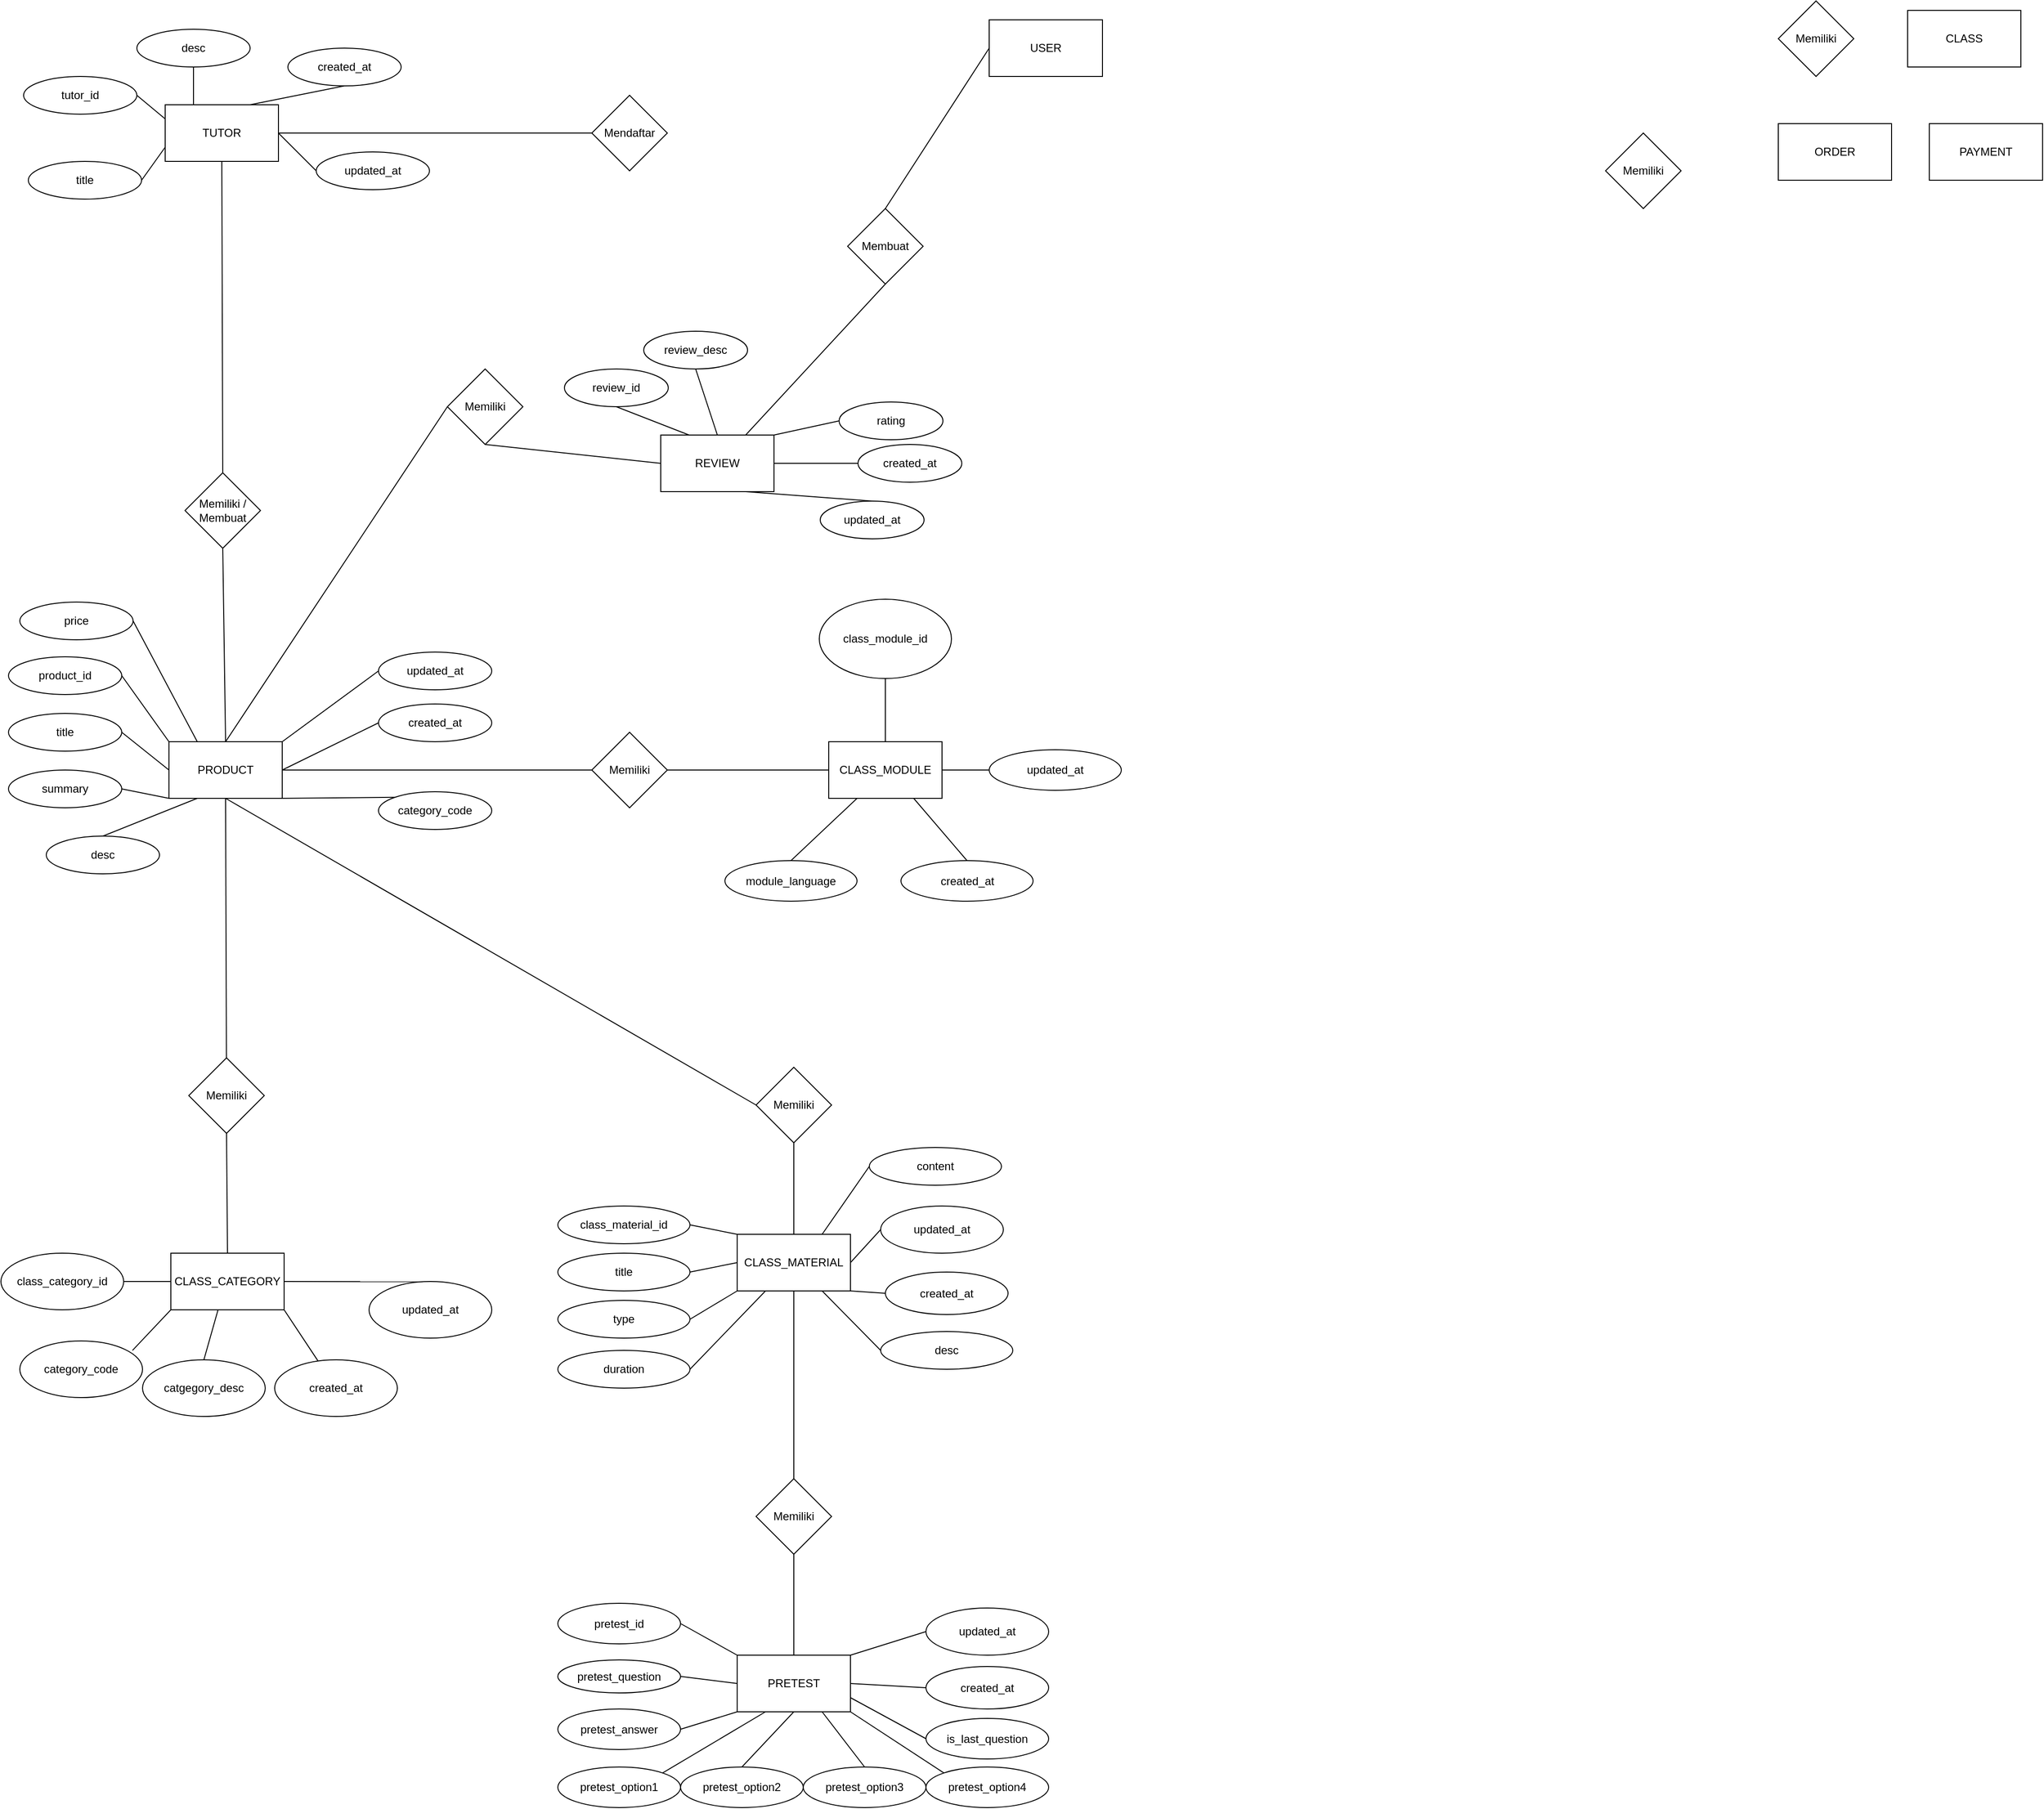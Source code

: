 <mxfile version="24.8.3">
  <diagram id="R2lEEEUBdFMjLlhIrx00" name="Page-1">
    <mxGraphModel dx="2995" dy="1688" grid="1" gridSize="10" guides="1" tooltips="1" connect="1" arrows="1" fold="1" page="1" pageScale="1" pageWidth="1100" pageHeight="850" math="0" shadow="0" extFonts="Permanent Marker^https://fonts.googleapis.com/css?family=Permanent+Marker">
      <root>
        <mxCell id="0" />
        <mxCell id="1" parent="0" />
        <mxCell id="H6UfE3asRL7jeOaHzusS-1" value="USER" style="rounded=0;whiteSpace=wrap;html=1;" vertex="1" parent="1">
          <mxGeometry x="-43" y="80" width="120" height="60" as="geometry" />
        </mxCell>
        <mxCell id="H6UfE3asRL7jeOaHzusS-2" value="TUTOR" style="rounded=0;whiteSpace=wrap;html=1;" vertex="1" parent="1">
          <mxGeometry x="-916" y="170" width="120" height="60" as="geometry" />
        </mxCell>
        <mxCell id="H6UfE3asRL7jeOaHzusS-3" value="CLASS_CATEGORY" style="rounded=0;whiteSpace=wrap;html=1;" vertex="1" parent="1">
          <mxGeometry x="-910" y="1387" width="120" height="60" as="geometry" />
        </mxCell>
        <mxCell id="H6UfE3asRL7jeOaHzusS-4" value="PRODUCT" style="rounded=0;whiteSpace=wrap;html=1;" vertex="1" parent="1">
          <mxGeometry x="-912" y="845" width="120" height="60" as="geometry" />
        </mxCell>
        <mxCell id="H6UfE3asRL7jeOaHzusS-5" value="CLASS" style="rounded=0;whiteSpace=wrap;html=1;" vertex="1" parent="1">
          <mxGeometry x="930" y="70" width="120" height="60" as="geometry" />
        </mxCell>
        <mxCell id="H6UfE3asRL7jeOaHzusS-6" value="CLASS_MODULE" style="rounded=0;whiteSpace=wrap;html=1;" vertex="1" parent="1">
          <mxGeometry x="-213" y="845" width="120" height="60" as="geometry" />
        </mxCell>
        <mxCell id="H6UfE3asRL7jeOaHzusS-7" value="CLASS_MATERIAL" style="rounded=0;whiteSpace=wrap;html=1;" vertex="1" parent="1">
          <mxGeometry x="-310" y="1367" width="120" height="60" as="geometry" />
        </mxCell>
        <mxCell id="H6UfE3asRL7jeOaHzusS-8" value="PRETEST" style="rounded=0;whiteSpace=wrap;html=1;" vertex="1" parent="1">
          <mxGeometry x="-310" y="1813" width="120" height="60" as="geometry" />
        </mxCell>
        <mxCell id="H6UfE3asRL7jeOaHzusS-9" value="PAYMENT" style="rounded=0;whiteSpace=wrap;html=1;" vertex="1" parent="1">
          <mxGeometry x="953" y="190" width="120" height="60" as="geometry" />
        </mxCell>
        <mxCell id="H6UfE3asRL7jeOaHzusS-10" value="ORDER" style="rounded=0;whiteSpace=wrap;html=1;" vertex="1" parent="1">
          <mxGeometry x="793" y="190" width="120" height="60" as="geometry" />
        </mxCell>
        <mxCell id="H6UfE3asRL7jeOaHzusS-11" value="REVIEW" style="rounded=0;whiteSpace=wrap;html=1;" vertex="1" parent="1">
          <mxGeometry x="-391" y="520" width="120" height="60" as="geometry" />
        </mxCell>
        <mxCell id="H6UfE3asRL7jeOaHzusS-12" value="Memiliki" style="rhombus;whiteSpace=wrap;html=1;" vertex="1" parent="1">
          <mxGeometry x="610" y="200" width="80" height="80" as="geometry" />
        </mxCell>
        <mxCell id="H6UfE3asRL7jeOaHzusS-13" value="Memiliki / Membuat" style="rhombus;whiteSpace=wrap;html=1;" vertex="1" parent="1">
          <mxGeometry x="-895" y="560" width="80" height="80" as="geometry" />
        </mxCell>
        <mxCell id="H6UfE3asRL7jeOaHzusS-14" value="Memiliki" style="rhombus;whiteSpace=wrap;html=1;" vertex="1" parent="1">
          <mxGeometry x="-617" y="450" width="80" height="80" as="geometry" />
        </mxCell>
        <mxCell id="H6UfE3asRL7jeOaHzusS-15" value="Memiliki" style="rhombus;whiteSpace=wrap;html=1;" vertex="1" parent="1">
          <mxGeometry x="793" y="60" width="80" height="80" as="geometry" />
        </mxCell>
        <mxCell id="H6UfE3asRL7jeOaHzusS-16" value="Memiliki" style="rhombus;whiteSpace=wrap;html=1;" vertex="1" parent="1">
          <mxGeometry x="-290" y="1626" width="80" height="80" as="geometry" />
        </mxCell>
        <mxCell id="H6UfE3asRL7jeOaHzusS-17" value="Memiliki" style="rhombus;whiteSpace=wrap;html=1;" vertex="1" parent="1">
          <mxGeometry x="-464" y="835" width="80" height="80" as="geometry" />
        </mxCell>
        <mxCell id="H6UfE3asRL7jeOaHzusS-18" value="Memiliki" style="rhombus;whiteSpace=wrap;html=1;" vertex="1" parent="1">
          <mxGeometry x="-290" y="1190" width="80" height="80" as="geometry" />
        </mxCell>
        <mxCell id="H6UfE3asRL7jeOaHzusS-19" value="Memiliki" style="rhombus;whiteSpace=wrap;html=1;" vertex="1" parent="1">
          <mxGeometry x="-891" y="1180" width="80" height="80" as="geometry" />
        </mxCell>
        <mxCell id="H6UfE3asRL7jeOaHzusS-25" value="Mendaftar" style="rhombus;whiteSpace=wrap;html=1;" vertex="1" parent="1">
          <mxGeometry x="-464" y="160" width="80" height="80" as="geometry" />
        </mxCell>
        <mxCell id="H6UfE3asRL7jeOaHzusS-26" value="class_category_id" style="ellipse;whiteSpace=wrap;html=1;" vertex="1" parent="1">
          <mxGeometry x="-1090" y="1387" width="130" height="60" as="geometry" />
        </mxCell>
        <mxCell id="H6UfE3asRL7jeOaHzusS-27" value="category_code" style="ellipse;whiteSpace=wrap;html=1;" vertex="1" parent="1">
          <mxGeometry x="-1070" y="1480" width="130" height="60" as="geometry" />
        </mxCell>
        <mxCell id="H6UfE3asRL7jeOaHzusS-28" value="catgegory_desc" style="ellipse;whiteSpace=wrap;html=1;" vertex="1" parent="1">
          <mxGeometry x="-940" y="1500" width="130" height="60" as="geometry" />
        </mxCell>
        <mxCell id="H6UfE3asRL7jeOaHzusS-29" value="created_at" style="ellipse;whiteSpace=wrap;html=1;" vertex="1" parent="1">
          <mxGeometry x="-800" y="1500" width="130" height="60" as="geometry" />
        </mxCell>
        <mxCell id="H6UfE3asRL7jeOaHzusS-30" value="updated_at" style="ellipse;whiteSpace=wrap;html=1;" vertex="1" parent="1">
          <mxGeometry x="-700" y="1417" width="130" height="60" as="geometry" />
        </mxCell>
        <mxCell id="H6UfE3asRL7jeOaHzusS-31" value="" style="endArrow=none;html=1;rounded=0;exitX=1;exitY=0.5;exitDx=0;exitDy=0;entryX=0;entryY=0.5;entryDx=0;entryDy=0;" edge="1" parent="1" source="H6UfE3asRL7jeOaHzusS-26" target="H6UfE3asRL7jeOaHzusS-3">
          <mxGeometry width="50" height="50" relative="1" as="geometry">
            <mxPoint x="-960" y="1460" as="sourcePoint" />
            <mxPoint x="-910" y="1410" as="targetPoint" />
          </mxGeometry>
        </mxCell>
        <mxCell id="H6UfE3asRL7jeOaHzusS-34" value="" style="endArrow=none;html=1;rounded=0;exitX=0.918;exitY=0.168;exitDx=0;exitDy=0;exitPerimeter=0;entryX=0;entryY=1;entryDx=0;entryDy=0;" edge="1" parent="1" source="H6UfE3asRL7jeOaHzusS-27" target="H6UfE3asRL7jeOaHzusS-3">
          <mxGeometry width="50" height="50" relative="1" as="geometry">
            <mxPoint x="-960" y="1497" as="sourcePoint" />
            <mxPoint x="-910" y="1447" as="targetPoint" />
          </mxGeometry>
        </mxCell>
        <mxCell id="H6UfE3asRL7jeOaHzusS-35" value="" style="endArrow=none;html=1;rounded=0;exitX=0.5;exitY=0;exitDx=0;exitDy=0;" edge="1" parent="1" source="H6UfE3asRL7jeOaHzusS-28">
          <mxGeometry width="50" height="50" relative="1" as="geometry">
            <mxPoint x="-910" y="1497" as="sourcePoint" />
            <mxPoint x="-860" y="1447" as="targetPoint" />
          </mxGeometry>
        </mxCell>
        <mxCell id="H6UfE3asRL7jeOaHzusS-36" value="" style="endArrow=none;html=1;rounded=0;entryX=1;entryY=1;entryDx=0;entryDy=0;" edge="1" parent="1" source="H6UfE3asRL7jeOaHzusS-29" target="H6UfE3asRL7jeOaHzusS-3">
          <mxGeometry width="50" height="50" relative="1" as="geometry">
            <mxPoint x="-840" y="1497" as="sourcePoint" />
            <mxPoint x="-790" y="1447" as="targetPoint" />
          </mxGeometry>
        </mxCell>
        <mxCell id="H6UfE3asRL7jeOaHzusS-37" value="" style="endArrow=none;html=1;rounded=0;entryX=0.436;entryY=0.002;entryDx=0;entryDy=0;entryPerimeter=0;exitX=1;exitY=0.5;exitDx=0;exitDy=0;" edge="1" parent="1" source="H6UfE3asRL7jeOaHzusS-3" target="H6UfE3asRL7jeOaHzusS-30">
          <mxGeometry width="50" height="50" relative="1" as="geometry">
            <mxPoint x="-770" y="1420" as="sourcePoint" />
            <mxPoint x="-740" y="1370" as="targetPoint" />
          </mxGeometry>
        </mxCell>
        <mxCell id="H6UfE3asRL7jeOaHzusS-38" value="pretest_id" style="ellipse;whiteSpace=wrap;html=1;" vertex="1" parent="1">
          <mxGeometry x="-500" y="1758" width="130" height="43" as="geometry" />
        </mxCell>
        <mxCell id="H6UfE3asRL7jeOaHzusS-40" value="pretest_question" style="ellipse;whiteSpace=wrap;html=1;" vertex="1" parent="1">
          <mxGeometry x="-500" y="1818" width="130" height="35" as="geometry" />
        </mxCell>
        <mxCell id="H6UfE3asRL7jeOaHzusS-41" value="pretest_answer" style="ellipse;whiteSpace=wrap;html=1;" vertex="1" parent="1">
          <mxGeometry x="-500" y="1870" width="130" height="43" as="geometry" />
        </mxCell>
        <mxCell id="H6UfE3asRL7jeOaHzusS-42" value="pretest_option1" style="ellipse;whiteSpace=wrap;html=1;" vertex="1" parent="1">
          <mxGeometry x="-500" y="1931.5" width="130" height="43" as="geometry" />
        </mxCell>
        <mxCell id="H6UfE3asRL7jeOaHzusS-44" value="pretest_option2" style="ellipse;whiteSpace=wrap;html=1;" vertex="1" parent="1">
          <mxGeometry x="-370" y="1931.5" width="130" height="43" as="geometry" />
        </mxCell>
        <mxCell id="H6UfE3asRL7jeOaHzusS-45" value="pretest_option3" style="ellipse;whiteSpace=wrap;html=1;" vertex="1" parent="1">
          <mxGeometry x="-240" y="1931.5" width="130" height="43" as="geometry" />
        </mxCell>
        <mxCell id="H6UfE3asRL7jeOaHzusS-46" value="pretest_option4" style="ellipse;whiteSpace=wrap;html=1;" vertex="1" parent="1">
          <mxGeometry x="-110" y="1931.5" width="130" height="43" as="geometry" />
        </mxCell>
        <mxCell id="H6UfE3asRL7jeOaHzusS-47" value="is_last_question" style="ellipse;whiteSpace=wrap;html=1;" vertex="1" parent="1">
          <mxGeometry x="-110" y="1880" width="130" height="43" as="geometry" />
        </mxCell>
        <mxCell id="H6UfE3asRL7jeOaHzusS-49" value="created_at" style="ellipse;whiteSpace=wrap;html=1;" vertex="1" parent="1">
          <mxGeometry x="-110" y="1825" width="130" height="45" as="geometry" />
        </mxCell>
        <mxCell id="H6UfE3asRL7jeOaHzusS-50" value="updated_at" style="ellipse;whiteSpace=wrap;html=1;" vertex="1" parent="1">
          <mxGeometry x="-110" y="1763" width="130" height="50" as="geometry" />
        </mxCell>
        <mxCell id="H6UfE3asRL7jeOaHzusS-52" value="" style="endArrow=none;html=1;rounded=0;exitX=1;exitY=0.5;exitDx=0;exitDy=0;entryX=0;entryY=0;entryDx=0;entryDy=0;" edge="1" parent="1" source="H6UfE3asRL7jeOaHzusS-38" target="H6UfE3asRL7jeOaHzusS-8">
          <mxGeometry width="50" height="50" relative="1" as="geometry">
            <mxPoint x="-540" y="1823" as="sourcePoint" />
            <mxPoint x="-490" y="1773" as="targetPoint" />
          </mxGeometry>
        </mxCell>
        <mxCell id="H6UfE3asRL7jeOaHzusS-53" value="" style="endArrow=none;html=1;rounded=0;entryX=1;entryY=0.5;entryDx=0;entryDy=0;exitX=0;exitY=0.5;exitDx=0;exitDy=0;" edge="1" parent="1" source="H6UfE3asRL7jeOaHzusS-8" target="H6UfE3asRL7jeOaHzusS-40">
          <mxGeometry width="50" height="50" relative="1" as="geometry">
            <mxPoint x="-540" y="1823" as="sourcePoint" />
            <mxPoint x="-490" y="1773" as="targetPoint" />
          </mxGeometry>
        </mxCell>
        <mxCell id="H6UfE3asRL7jeOaHzusS-54" value="" style="endArrow=none;html=1;rounded=0;entryX=0;entryY=1;entryDx=0;entryDy=0;exitX=1;exitY=0.5;exitDx=0;exitDy=0;" edge="1" parent="1" source="H6UfE3asRL7jeOaHzusS-41" target="H6UfE3asRL7jeOaHzusS-8">
          <mxGeometry width="50" height="50" relative="1" as="geometry">
            <mxPoint x="-540" y="1823" as="sourcePoint" />
            <mxPoint x="-490" y="1773" as="targetPoint" />
          </mxGeometry>
        </mxCell>
        <mxCell id="H6UfE3asRL7jeOaHzusS-55" value="" style="endArrow=none;html=1;rounded=0;entryX=0.25;entryY=1;entryDx=0;entryDy=0;exitX=1;exitY=0;exitDx=0;exitDy=0;" edge="1" parent="1" source="H6UfE3asRL7jeOaHzusS-42" target="H6UfE3asRL7jeOaHzusS-8">
          <mxGeometry width="50" height="50" relative="1" as="geometry">
            <mxPoint x="-540" y="1823" as="sourcePoint" />
            <mxPoint x="-490" y="1773" as="targetPoint" />
          </mxGeometry>
        </mxCell>
        <mxCell id="H6UfE3asRL7jeOaHzusS-56" value="" style="endArrow=none;html=1;rounded=0;entryX=0.5;entryY=1;entryDx=0;entryDy=0;exitX=0.5;exitY=0;exitDx=0;exitDy=0;" edge="1" parent="1" source="H6UfE3asRL7jeOaHzusS-44" target="H6UfE3asRL7jeOaHzusS-8">
          <mxGeometry width="50" height="50" relative="1" as="geometry">
            <mxPoint x="-540" y="1823" as="sourcePoint" />
            <mxPoint x="-490" y="1773" as="targetPoint" />
          </mxGeometry>
        </mxCell>
        <mxCell id="H6UfE3asRL7jeOaHzusS-57" value="" style="endArrow=none;html=1;rounded=0;entryX=0.75;entryY=1;entryDx=0;entryDy=0;exitX=0.5;exitY=0;exitDx=0;exitDy=0;" edge="1" parent="1" source="H6UfE3asRL7jeOaHzusS-45" target="H6UfE3asRL7jeOaHzusS-8">
          <mxGeometry width="50" height="50" relative="1" as="geometry">
            <mxPoint x="-270" y="1823" as="sourcePoint" />
            <mxPoint x="-220" y="1773" as="targetPoint" />
          </mxGeometry>
        </mxCell>
        <mxCell id="H6UfE3asRL7jeOaHzusS-58" value="" style="endArrow=none;html=1;rounded=0;entryX=1;entryY=1;entryDx=0;entryDy=0;exitX=0;exitY=0;exitDx=0;exitDy=0;" edge="1" parent="1" source="H6UfE3asRL7jeOaHzusS-46" target="H6UfE3asRL7jeOaHzusS-8">
          <mxGeometry width="50" height="50" relative="1" as="geometry">
            <mxPoint x="-270" y="1823" as="sourcePoint" />
            <mxPoint x="-220" y="1773" as="targetPoint" />
          </mxGeometry>
        </mxCell>
        <mxCell id="H6UfE3asRL7jeOaHzusS-59" value="" style="endArrow=none;html=1;rounded=0;entryX=1;entryY=0.75;entryDx=0;entryDy=0;exitX=0;exitY=0.5;exitDx=0;exitDy=0;" edge="1" parent="1" source="H6UfE3asRL7jeOaHzusS-47" target="H6UfE3asRL7jeOaHzusS-8">
          <mxGeometry width="50" height="50" relative="1" as="geometry">
            <mxPoint x="-270" y="1823" as="sourcePoint" />
            <mxPoint x="-220" y="1773" as="targetPoint" />
          </mxGeometry>
        </mxCell>
        <mxCell id="H6UfE3asRL7jeOaHzusS-60" value="" style="endArrow=none;html=1;rounded=0;entryX=1;entryY=0.5;entryDx=0;entryDy=0;exitX=0;exitY=0.5;exitDx=0;exitDy=0;" edge="1" parent="1" source="H6UfE3asRL7jeOaHzusS-49" target="H6UfE3asRL7jeOaHzusS-8">
          <mxGeometry width="50" height="50" relative="1" as="geometry">
            <mxPoint x="-270" y="1823" as="sourcePoint" />
            <mxPoint x="-220" y="1773" as="targetPoint" />
          </mxGeometry>
        </mxCell>
        <mxCell id="H6UfE3asRL7jeOaHzusS-61" value="" style="endArrow=none;html=1;rounded=0;entryX=1;entryY=0;entryDx=0;entryDy=0;exitX=0;exitY=0.5;exitDx=0;exitDy=0;" edge="1" parent="1" source="H6UfE3asRL7jeOaHzusS-50" target="H6UfE3asRL7jeOaHzusS-8">
          <mxGeometry width="50" height="50" relative="1" as="geometry">
            <mxPoint x="-270" y="1823" as="sourcePoint" />
            <mxPoint x="-220" y="1773" as="targetPoint" />
          </mxGeometry>
        </mxCell>
        <mxCell id="H6UfE3asRL7jeOaHzusS-62" value="class_material_id" style="ellipse;whiteSpace=wrap;html=1;" vertex="1" parent="1">
          <mxGeometry x="-500" y="1337" width="140" height="40" as="geometry" />
        </mxCell>
        <mxCell id="H6UfE3asRL7jeOaHzusS-63" value="title" style="ellipse;whiteSpace=wrap;html=1;" vertex="1" parent="1">
          <mxGeometry x="-500" y="1387" width="140" height="40" as="geometry" />
        </mxCell>
        <mxCell id="H6UfE3asRL7jeOaHzusS-64" value="type" style="ellipse;whiteSpace=wrap;html=1;" vertex="1" parent="1">
          <mxGeometry x="-500" y="1437" width="140" height="40" as="geometry" />
        </mxCell>
        <mxCell id="H6UfE3asRL7jeOaHzusS-65" value="duration" style="ellipse;whiteSpace=wrap;html=1;" vertex="1" parent="1">
          <mxGeometry x="-500" y="1490" width="140" height="40" as="geometry" />
        </mxCell>
        <mxCell id="H6UfE3asRL7jeOaHzusS-66" value="content" style="ellipse;whiteSpace=wrap;html=1;" vertex="1" parent="1">
          <mxGeometry x="-170" y="1275" width="140" height="40" as="geometry" />
        </mxCell>
        <mxCell id="H6UfE3asRL7jeOaHzusS-67" value="desc" style="ellipse;whiteSpace=wrap;html=1;" vertex="1" parent="1">
          <mxGeometry x="-158" y="1470" width="140" height="40" as="geometry" />
        </mxCell>
        <mxCell id="H6UfE3asRL7jeOaHzusS-68" value="created_at" style="ellipse;whiteSpace=wrap;html=1;" vertex="1" parent="1">
          <mxGeometry x="-153" y="1407" width="130" height="45" as="geometry" />
        </mxCell>
        <mxCell id="H6UfE3asRL7jeOaHzusS-69" value="updated_at" style="ellipse;whiteSpace=wrap;html=1;" vertex="1" parent="1">
          <mxGeometry x="-158" y="1337" width="130" height="50" as="geometry" />
        </mxCell>
        <mxCell id="H6UfE3asRL7jeOaHzusS-70" value="" style="endArrow=none;html=1;rounded=0;entryX=0;entryY=0;entryDx=0;entryDy=0;exitX=1;exitY=0.5;exitDx=0;exitDy=0;" edge="1" parent="1" source="H6UfE3asRL7jeOaHzusS-62" target="H6UfE3asRL7jeOaHzusS-7">
          <mxGeometry width="50" height="50" relative="1" as="geometry">
            <mxPoint x="-160" y="1540" as="sourcePoint" />
            <mxPoint x="-110" y="1490" as="targetPoint" />
          </mxGeometry>
        </mxCell>
        <mxCell id="H6UfE3asRL7jeOaHzusS-71" value="" style="endArrow=none;html=1;rounded=0;entryX=0;entryY=0.5;entryDx=0;entryDy=0;exitX=1;exitY=0.5;exitDx=0;exitDy=0;" edge="1" parent="1" source="H6UfE3asRL7jeOaHzusS-63" target="H6UfE3asRL7jeOaHzusS-7">
          <mxGeometry width="50" height="50" relative="1" as="geometry">
            <mxPoint x="-160" y="1540" as="sourcePoint" />
            <mxPoint x="-110" y="1490" as="targetPoint" />
          </mxGeometry>
        </mxCell>
        <mxCell id="H6UfE3asRL7jeOaHzusS-72" value="" style="endArrow=none;html=1;rounded=0;entryX=0;entryY=1;entryDx=0;entryDy=0;exitX=1;exitY=0.5;exitDx=0;exitDy=0;" edge="1" parent="1" source="H6UfE3asRL7jeOaHzusS-64" target="H6UfE3asRL7jeOaHzusS-7">
          <mxGeometry width="50" height="50" relative="1" as="geometry">
            <mxPoint x="-160" y="1540" as="sourcePoint" />
            <mxPoint x="-110" y="1490" as="targetPoint" />
          </mxGeometry>
        </mxCell>
        <mxCell id="H6UfE3asRL7jeOaHzusS-73" value="" style="endArrow=none;html=1;rounded=0;entryX=0.25;entryY=1;entryDx=0;entryDy=0;exitX=1;exitY=0.5;exitDx=0;exitDy=0;" edge="1" parent="1" source="H6UfE3asRL7jeOaHzusS-65" target="H6UfE3asRL7jeOaHzusS-7">
          <mxGeometry width="50" height="50" relative="1" as="geometry">
            <mxPoint x="-160" y="1540" as="sourcePoint" />
            <mxPoint x="-110" y="1490" as="targetPoint" />
          </mxGeometry>
        </mxCell>
        <mxCell id="H6UfE3asRL7jeOaHzusS-75" value="" style="endArrow=none;html=1;rounded=0;entryX=0.75;entryY=1;entryDx=0;entryDy=0;exitX=0;exitY=0.5;exitDx=0;exitDy=0;" edge="1" parent="1" source="H6UfE3asRL7jeOaHzusS-67" target="H6UfE3asRL7jeOaHzusS-7">
          <mxGeometry width="50" height="50" relative="1" as="geometry">
            <mxPoint x="-160" y="1540" as="sourcePoint" />
            <mxPoint x="-110" y="1490" as="targetPoint" />
          </mxGeometry>
        </mxCell>
        <mxCell id="H6UfE3asRL7jeOaHzusS-76" value="" style="endArrow=none;html=1;rounded=0;entryX=1;entryY=1;entryDx=0;entryDy=0;exitX=0;exitY=0.5;exitDx=0;exitDy=0;" edge="1" parent="1" source="H6UfE3asRL7jeOaHzusS-68" target="H6UfE3asRL7jeOaHzusS-7">
          <mxGeometry width="50" height="50" relative="1" as="geometry">
            <mxPoint x="-160" y="1540" as="sourcePoint" />
            <mxPoint x="-110" y="1490" as="targetPoint" />
          </mxGeometry>
        </mxCell>
        <mxCell id="H6UfE3asRL7jeOaHzusS-77" value="" style="endArrow=none;html=1;rounded=0;entryX=1;entryY=0.5;entryDx=0;entryDy=0;exitX=0;exitY=0.5;exitDx=0;exitDy=0;" edge="1" parent="1" source="H6UfE3asRL7jeOaHzusS-69" target="H6UfE3asRL7jeOaHzusS-7">
          <mxGeometry width="50" height="50" relative="1" as="geometry">
            <mxPoint x="-160" y="1540" as="sourcePoint" />
            <mxPoint x="-110" y="1490" as="targetPoint" />
          </mxGeometry>
        </mxCell>
        <mxCell id="H6UfE3asRL7jeOaHzusS-78" value="class_module_id" style="ellipse;whiteSpace=wrap;html=1;" vertex="1" parent="1">
          <mxGeometry x="-223" y="694" width="140" height="84" as="geometry" />
        </mxCell>
        <mxCell id="H6UfE3asRL7jeOaHzusS-79" value="module_language" style="ellipse;whiteSpace=wrap;html=1;" vertex="1" parent="1">
          <mxGeometry x="-323" y="971" width="140" height="43" as="geometry" />
        </mxCell>
        <mxCell id="H6UfE3asRL7jeOaHzusS-80" value="created_at" style="ellipse;whiteSpace=wrap;html=1;" vertex="1" parent="1">
          <mxGeometry x="-136.5" y="971" width="140" height="43" as="geometry" />
        </mxCell>
        <mxCell id="H6UfE3asRL7jeOaHzusS-81" value="updated_at" style="ellipse;whiteSpace=wrap;html=1;" vertex="1" parent="1">
          <mxGeometry x="-43" y="853.5" width="140" height="43" as="geometry" />
        </mxCell>
        <mxCell id="H6UfE3asRL7jeOaHzusS-82" value="" style="endArrow=none;html=1;rounded=0;entryX=0.5;entryY=0;entryDx=0;entryDy=0;exitX=0.5;exitY=1;exitDx=0;exitDy=0;" edge="1" parent="1" source="H6UfE3asRL7jeOaHzusS-78" target="H6UfE3asRL7jeOaHzusS-6">
          <mxGeometry width="50" height="50" relative="1" as="geometry">
            <mxPoint x="-103" y="1054" as="sourcePoint" />
            <mxPoint x="-53" y="1004" as="targetPoint" />
          </mxGeometry>
        </mxCell>
        <mxCell id="H6UfE3asRL7jeOaHzusS-83" value="" style="endArrow=none;html=1;rounded=0;entryX=0.25;entryY=1;entryDx=0;entryDy=0;exitX=0.5;exitY=0;exitDx=0;exitDy=0;" edge="1" parent="1" source="H6UfE3asRL7jeOaHzusS-79" target="H6UfE3asRL7jeOaHzusS-6">
          <mxGeometry width="50" height="50" relative="1" as="geometry">
            <mxPoint x="-103" y="1054" as="sourcePoint" />
            <mxPoint x="-53" y="1004" as="targetPoint" />
          </mxGeometry>
        </mxCell>
        <mxCell id="H6UfE3asRL7jeOaHzusS-84" value="" style="endArrow=none;html=1;rounded=0;entryX=0.75;entryY=1;entryDx=0;entryDy=0;exitX=0.5;exitY=0;exitDx=0;exitDy=0;" edge="1" parent="1" source="H6UfE3asRL7jeOaHzusS-80" target="H6UfE3asRL7jeOaHzusS-6">
          <mxGeometry width="50" height="50" relative="1" as="geometry">
            <mxPoint x="-103" y="1054" as="sourcePoint" />
            <mxPoint x="-53" y="1004" as="targetPoint" />
          </mxGeometry>
        </mxCell>
        <mxCell id="H6UfE3asRL7jeOaHzusS-85" value="" style="endArrow=none;html=1;rounded=0;entryX=1;entryY=0.5;entryDx=0;entryDy=0;exitX=0;exitY=0.5;exitDx=0;exitDy=0;" edge="1" parent="1" source="H6UfE3asRL7jeOaHzusS-81" target="H6UfE3asRL7jeOaHzusS-6">
          <mxGeometry width="50" height="50" relative="1" as="geometry">
            <mxPoint x="-103" y="1054" as="sourcePoint" />
            <mxPoint x="-53" y="1004" as="targetPoint" />
          </mxGeometry>
        </mxCell>
        <mxCell id="H6UfE3asRL7jeOaHzusS-86" value="product_id" style="ellipse;whiteSpace=wrap;html=1;" vertex="1" parent="1">
          <mxGeometry x="-1082" y="755" width="120" height="40" as="geometry" />
        </mxCell>
        <mxCell id="H6UfE3asRL7jeOaHzusS-87" value="title" style="ellipse;whiteSpace=wrap;html=1;" vertex="1" parent="1">
          <mxGeometry x="-1082" y="815" width="120" height="40" as="geometry" />
        </mxCell>
        <mxCell id="H6UfE3asRL7jeOaHzusS-88" value="summary" style="ellipse;whiteSpace=wrap;html=1;" vertex="1" parent="1">
          <mxGeometry x="-1082" y="875" width="120" height="40" as="geometry" />
        </mxCell>
        <mxCell id="H6UfE3asRL7jeOaHzusS-89" value="desc" style="ellipse;whiteSpace=wrap;html=1;" vertex="1" parent="1">
          <mxGeometry x="-1042" y="945" width="120" height="40" as="geometry" />
        </mxCell>
        <mxCell id="H6UfE3asRL7jeOaHzusS-90" value="price" style="ellipse;whiteSpace=wrap;html=1;" vertex="1" parent="1">
          <mxGeometry x="-1070" y="697" width="120" height="40" as="geometry" />
        </mxCell>
        <mxCell id="H6UfE3asRL7jeOaHzusS-91" value="category_code" style="ellipse;whiteSpace=wrap;html=1;" vertex="1" parent="1">
          <mxGeometry x="-690" y="898" width="120" height="40" as="geometry" />
        </mxCell>
        <mxCell id="H6UfE3asRL7jeOaHzusS-92" value="created_at" style="ellipse;whiteSpace=wrap;html=1;" vertex="1" parent="1">
          <mxGeometry x="-690" y="805" width="120" height="40" as="geometry" />
        </mxCell>
        <mxCell id="H6UfE3asRL7jeOaHzusS-93" value="updated_at" style="ellipse;whiteSpace=wrap;html=1;" vertex="1" parent="1">
          <mxGeometry x="-690" y="750" width="120" height="40" as="geometry" />
        </mxCell>
        <mxCell id="H6UfE3asRL7jeOaHzusS-94" value="" style="endArrow=none;html=1;rounded=0;entryX=0;entryY=0;entryDx=0;entryDy=0;exitX=1;exitY=0.5;exitDx=0;exitDy=0;" edge="1" parent="1" source="H6UfE3asRL7jeOaHzusS-86" target="H6UfE3asRL7jeOaHzusS-4">
          <mxGeometry width="50" height="50" relative="1" as="geometry">
            <mxPoint x="-772" y="905" as="sourcePoint" />
            <mxPoint x="-722" y="855" as="targetPoint" />
          </mxGeometry>
        </mxCell>
        <mxCell id="H6UfE3asRL7jeOaHzusS-95" value="" style="endArrow=none;html=1;rounded=0;entryX=0;entryY=0.5;entryDx=0;entryDy=0;exitX=1;exitY=0.5;exitDx=0;exitDy=0;" edge="1" parent="1" source="H6UfE3asRL7jeOaHzusS-87" target="H6UfE3asRL7jeOaHzusS-4">
          <mxGeometry width="50" height="50" relative="1" as="geometry">
            <mxPoint x="-772" y="905" as="sourcePoint" />
            <mxPoint x="-722" y="855" as="targetPoint" />
          </mxGeometry>
        </mxCell>
        <mxCell id="H6UfE3asRL7jeOaHzusS-96" value="" style="endArrow=none;html=1;rounded=0;entryX=0;entryY=1;entryDx=0;entryDy=0;exitX=1;exitY=0.5;exitDx=0;exitDy=0;" edge="1" parent="1" source="H6UfE3asRL7jeOaHzusS-88" target="H6UfE3asRL7jeOaHzusS-4">
          <mxGeometry width="50" height="50" relative="1" as="geometry">
            <mxPoint x="-772" y="905" as="sourcePoint" />
            <mxPoint x="-722" y="855" as="targetPoint" />
          </mxGeometry>
        </mxCell>
        <mxCell id="H6UfE3asRL7jeOaHzusS-97" value="" style="endArrow=none;html=1;rounded=0;entryX=0.25;entryY=1;entryDx=0;entryDy=0;exitX=0.5;exitY=0;exitDx=0;exitDy=0;" edge="1" parent="1" source="H6UfE3asRL7jeOaHzusS-89" target="H6UfE3asRL7jeOaHzusS-4">
          <mxGeometry width="50" height="50" relative="1" as="geometry">
            <mxPoint x="-772" y="905" as="sourcePoint" />
            <mxPoint x="-722" y="855" as="targetPoint" />
          </mxGeometry>
        </mxCell>
        <mxCell id="H6UfE3asRL7jeOaHzusS-99" value="" style="endArrow=none;html=1;rounded=0;entryX=1;entryY=1;entryDx=0;entryDy=0;exitX=0;exitY=0;exitDx=0;exitDy=0;" edge="1" parent="1" source="H6UfE3asRL7jeOaHzusS-91" target="H6UfE3asRL7jeOaHzusS-4">
          <mxGeometry width="50" height="50" relative="1" as="geometry">
            <mxPoint x="-772" y="905" as="sourcePoint" />
            <mxPoint x="-722" y="855" as="targetPoint" />
          </mxGeometry>
        </mxCell>
        <mxCell id="H6UfE3asRL7jeOaHzusS-100" value="" style="endArrow=none;html=1;rounded=0;entryX=1;entryY=0.5;entryDx=0;entryDy=0;exitX=0;exitY=0.5;exitDx=0;exitDy=0;" edge="1" parent="1" source="H6UfE3asRL7jeOaHzusS-92" target="H6UfE3asRL7jeOaHzusS-4">
          <mxGeometry width="50" height="50" relative="1" as="geometry">
            <mxPoint x="-772" y="905" as="sourcePoint" />
            <mxPoint x="-722" y="855" as="targetPoint" />
          </mxGeometry>
        </mxCell>
        <mxCell id="H6UfE3asRL7jeOaHzusS-101" value="" style="endArrow=none;html=1;rounded=0;entryX=1;entryY=0;entryDx=0;entryDy=0;exitX=0;exitY=0.5;exitDx=0;exitDy=0;" edge="1" parent="1" source="H6UfE3asRL7jeOaHzusS-93" target="H6UfE3asRL7jeOaHzusS-4">
          <mxGeometry width="50" height="50" relative="1" as="geometry">
            <mxPoint x="-772" y="905" as="sourcePoint" />
            <mxPoint x="-722" y="855" as="targetPoint" />
          </mxGeometry>
        </mxCell>
        <mxCell id="H6UfE3asRL7jeOaHzusS-102" value="tutor_id" style="ellipse;whiteSpace=wrap;html=1;" vertex="1" parent="1">
          <mxGeometry x="-1066" y="140" width="120" height="40" as="geometry" />
        </mxCell>
        <mxCell id="H6UfE3asRL7jeOaHzusS-103" value="title" style="ellipse;whiteSpace=wrap;html=1;" vertex="1" parent="1">
          <mxGeometry x="-1061" y="230" width="120" height="40" as="geometry" />
        </mxCell>
        <mxCell id="H6UfE3asRL7jeOaHzusS-104" value="desc" style="ellipse;whiteSpace=wrap;html=1;" vertex="1" parent="1">
          <mxGeometry x="-946" y="90" width="120" height="40" as="geometry" />
        </mxCell>
        <mxCell id="H6UfE3asRL7jeOaHzusS-105" value="created_at" style="ellipse;whiteSpace=wrap;html=1;" vertex="1" parent="1">
          <mxGeometry x="-786" y="110" width="120" height="40" as="geometry" />
        </mxCell>
        <mxCell id="H6UfE3asRL7jeOaHzusS-106" value="updated_at" style="ellipse;whiteSpace=wrap;html=1;" vertex="1" parent="1">
          <mxGeometry x="-756" y="220" width="120" height="40" as="geometry" />
        </mxCell>
        <mxCell id="H6UfE3asRL7jeOaHzusS-107" value="" style="endArrow=none;html=1;rounded=0;entryX=0.25;entryY=0;entryDx=0;entryDy=0;exitX=0.5;exitY=1;exitDx=0;exitDy=0;" edge="1" parent="1" source="H6UfE3asRL7jeOaHzusS-104" target="H6UfE3asRL7jeOaHzusS-2">
          <mxGeometry width="50" height="50" relative="1" as="geometry">
            <mxPoint x="-866" y="220" as="sourcePoint" />
            <mxPoint x="-816" y="170" as="targetPoint" />
          </mxGeometry>
        </mxCell>
        <mxCell id="H6UfE3asRL7jeOaHzusS-108" value="" style="endArrow=none;html=1;rounded=0;entryX=0;entryY=0.25;entryDx=0;entryDy=0;exitX=1;exitY=0.5;exitDx=0;exitDy=0;" edge="1" parent="1" source="H6UfE3asRL7jeOaHzusS-102" target="H6UfE3asRL7jeOaHzusS-2">
          <mxGeometry width="50" height="50" relative="1" as="geometry">
            <mxPoint x="-866" y="220" as="sourcePoint" />
            <mxPoint x="-816" y="170" as="targetPoint" />
          </mxGeometry>
        </mxCell>
        <mxCell id="H6UfE3asRL7jeOaHzusS-109" value="" style="endArrow=none;html=1;rounded=0;entryX=0;entryY=0.75;entryDx=0;entryDy=0;exitX=1;exitY=0.5;exitDx=0;exitDy=0;" edge="1" parent="1" source="H6UfE3asRL7jeOaHzusS-103" target="H6UfE3asRL7jeOaHzusS-2">
          <mxGeometry width="50" height="50" relative="1" as="geometry">
            <mxPoint x="-866" y="220" as="sourcePoint" />
            <mxPoint x="-816" y="170" as="targetPoint" />
          </mxGeometry>
        </mxCell>
        <mxCell id="H6UfE3asRL7jeOaHzusS-110" value="" style="endArrow=none;html=1;rounded=0;entryX=0.75;entryY=0;entryDx=0;entryDy=0;exitX=0.5;exitY=1;exitDx=0;exitDy=0;" edge="1" parent="1" source="H6UfE3asRL7jeOaHzusS-105" target="H6UfE3asRL7jeOaHzusS-2">
          <mxGeometry width="50" height="50" relative="1" as="geometry">
            <mxPoint x="-866" y="220" as="sourcePoint" />
            <mxPoint x="-816" y="170" as="targetPoint" />
          </mxGeometry>
        </mxCell>
        <mxCell id="H6UfE3asRL7jeOaHzusS-111" value="" style="endArrow=none;html=1;rounded=0;entryX=1;entryY=0.5;entryDx=0;entryDy=0;exitX=0;exitY=0.5;exitDx=0;exitDy=0;" edge="1" parent="1" source="H6UfE3asRL7jeOaHzusS-106" target="H6UfE3asRL7jeOaHzusS-2">
          <mxGeometry width="50" height="50" relative="1" as="geometry">
            <mxPoint x="-866" y="220" as="sourcePoint" />
            <mxPoint x="-816" y="170" as="targetPoint" />
          </mxGeometry>
        </mxCell>
        <mxCell id="H6UfE3asRL7jeOaHzusS-121" value="" style="endArrow=none;html=1;rounded=0;entryX=0.5;entryY=1;entryDx=0;entryDy=0;" edge="1" parent="1" source="H6UfE3asRL7jeOaHzusS-19" target="H6UfE3asRL7jeOaHzusS-4">
          <mxGeometry width="50" height="50" relative="1" as="geometry">
            <mxPoint x="-470" y="1260" as="sourcePoint" />
            <mxPoint x="-420" y="1210" as="targetPoint" />
          </mxGeometry>
        </mxCell>
        <mxCell id="H6UfE3asRL7jeOaHzusS-122" value="" style="endArrow=none;html=1;rounded=0;entryX=0.5;entryY=1;entryDx=0;entryDy=0;exitX=0.5;exitY=0;exitDx=0;exitDy=0;" edge="1" parent="1" source="H6UfE3asRL7jeOaHzusS-3" target="H6UfE3asRL7jeOaHzusS-19">
          <mxGeometry width="50" height="50" relative="1" as="geometry">
            <mxPoint x="-470" y="1260" as="sourcePoint" />
            <mxPoint x="-420" y="1210" as="targetPoint" />
          </mxGeometry>
        </mxCell>
        <mxCell id="H6UfE3asRL7jeOaHzusS-123" value="" style="endArrow=none;html=1;rounded=0;entryX=1;entryY=0.5;entryDx=0;entryDy=0;exitX=0;exitY=0.5;exitDx=0;exitDy=0;" edge="1" parent="1" source="H6UfE3asRL7jeOaHzusS-17" target="H6UfE3asRL7jeOaHzusS-4">
          <mxGeometry width="50" height="50" relative="1" as="geometry">
            <mxPoint x="-470" y="1260" as="sourcePoint" />
            <mxPoint x="-420" y="1210" as="targetPoint" />
          </mxGeometry>
        </mxCell>
        <mxCell id="H6UfE3asRL7jeOaHzusS-124" value="" style="endArrow=none;html=1;rounded=0;entryX=1;entryY=0.5;entryDx=0;entryDy=0;exitX=0;exitY=0.5;exitDx=0;exitDy=0;" edge="1" parent="1" source="H6UfE3asRL7jeOaHzusS-6" target="H6UfE3asRL7jeOaHzusS-17">
          <mxGeometry width="50" height="50" relative="1" as="geometry">
            <mxPoint x="-470" y="1260" as="sourcePoint" />
            <mxPoint x="-420" y="1210" as="targetPoint" />
          </mxGeometry>
        </mxCell>
        <mxCell id="H6UfE3asRL7jeOaHzusS-125" value="" style="endArrow=none;html=1;rounded=0;entryX=0.5;entryY=1;entryDx=0;entryDy=0;exitX=0;exitY=0.5;exitDx=0;exitDy=0;" edge="1" parent="1" source="H6UfE3asRL7jeOaHzusS-18" target="H6UfE3asRL7jeOaHzusS-4">
          <mxGeometry width="50" height="50" relative="1" as="geometry">
            <mxPoint x="-470" y="1260" as="sourcePoint" />
            <mxPoint x="-420" y="1210" as="targetPoint" />
          </mxGeometry>
        </mxCell>
        <mxCell id="H6UfE3asRL7jeOaHzusS-126" value="" style="endArrow=none;html=1;rounded=0;entryX=1;entryY=0.5;entryDx=0;entryDy=0;exitX=0.25;exitY=0;exitDx=0;exitDy=0;" edge="1" parent="1" source="H6UfE3asRL7jeOaHzusS-4" target="H6UfE3asRL7jeOaHzusS-90">
          <mxGeometry width="50" height="50" relative="1" as="geometry">
            <mxPoint x="-470" y="890" as="sourcePoint" />
            <mxPoint x="-420" y="840" as="targetPoint" />
          </mxGeometry>
        </mxCell>
        <mxCell id="H6UfE3asRL7jeOaHzusS-127" value="" style="endArrow=none;html=1;rounded=0;entryX=0.5;entryY=1;entryDx=0;entryDy=0;exitX=0.5;exitY=0;exitDx=0;exitDy=0;" edge="1" parent="1" source="H6UfE3asRL7jeOaHzusS-7" target="H6UfE3asRL7jeOaHzusS-18">
          <mxGeometry width="50" height="50" relative="1" as="geometry">
            <mxPoint x="-470" y="1640" as="sourcePoint" />
            <mxPoint x="-420" y="1590" as="targetPoint" />
          </mxGeometry>
        </mxCell>
        <mxCell id="H6UfE3asRL7jeOaHzusS-128" value="" style="endArrow=none;html=1;rounded=0;entryX=0;entryY=0.5;entryDx=0;entryDy=0;exitX=0.75;exitY=0;exitDx=0;exitDy=0;" edge="1" parent="1" source="H6UfE3asRL7jeOaHzusS-7" target="H6UfE3asRL7jeOaHzusS-66">
          <mxGeometry width="50" height="50" relative="1" as="geometry">
            <mxPoint x="-470" y="1640" as="sourcePoint" />
            <mxPoint x="-420" y="1590" as="targetPoint" />
          </mxGeometry>
        </mxCell>
        <mxCell id="H6UfE3asRL7jeOaHzusS-129" value="" style="endArrow=none;html=1;rounded=0;entryX=0.5;entryY=1;entryDx=0;entryDy=0;" edge="1" parent="1" source="H6UfE3asRL7jeOaHzusS-16" target="H6UfE3asRL7jeOaHzusS-7">
          <mxGeometry width="50" height="50" relative="1" as="geometry">
            <mxPoint x="-470" y="1640" as="sourcePoint" />
            <mxPoint x="-420" y="1590" as="targetPoint" />
          </mxGeometry>
        </mxCell>
        <mxCell id="H6UfE3asRL7jeOaHzusS-130" value="" style="endArrow=none;html=1;rounded=0;entryX=0.5;entryY=1;entryDx=0;entryDy=0;exitX=0.5;exitY=0;exitDx=0;exitDy=0;" edge="1" parent="1" source="H6UfE3asRL7jeOaHzusS-8" target="H6UfE3asRL7jeOaHzusS-16">
          <mxGeometry width="50" height="50" relative="1" as="geometry">
            <mxPoint x="-470" y="1640" as="sourcePoint" />
            <mxPoint x="-420" y="1590" as="targetPoint" />
          </mxGeometry>
        </mxCell>
        <mxCell id="H6UfE3asRL7jeOaHzusS-131" value="" style="endArrow=none;html=1;rounded=0;entryX=0.5;entryY=1;entryDx=0;entryDy=0;exitX=0.5;exitY=0;exitDx=0;exitDy=0;" edge="1" parent="1" source="H6UfE3asRL7jeOaHzusS-13" target="H6UfE3asRL7jeOaHzusS-2">
          <mxGeometry width="50" height="50" relative="1" as="geometry">
            <mxPoint x="-420" y="610" as="sourcePoint" />
            <mxPoint x="-370" y="560" as="targetPoint" />
          </mxGeometry>
        </mxCell>
        <mxCell id="H6UfE3asRL7jeOaHzusS-132" value="" style="endArrow=none;html=1;rounded=0;entryX=0.5;entryY=1;entryDx=0;entryDy=0;exitX=0.5;exitY=0;exitDx=0;exitDy=0;" edge="1" parent="1" source="H6UfE3asRL7jeOaHzusS-4" target="H6UfE3asRL7jeOaHzusS-13">
          <mxGeometry width="50" height="50" relative="1" as="geometry">
            <mxPoint x="-420" y="610" as="sourcePoint" />
            <mxPoint x="-370" y="560" as="targetPoint" />
          </mxGeometry>
        </mxCell>
        <mxCell id="H6UfE3asRL7jeOaHzusS-133" value="" style="endArrow=none;html=1;rounded=0;entryX=0;entryY=0.5;entryDx=0;entryDy=0;exitX=0.5;exitY=0;exitDx=0;exitDy=0;" edge="1" parent="1" source="H6UfE3asRL7jeOaHzusS-4" target="H6UfE3asRL7jeOaHzusS-14">
          <mxGeometry width="50" height="50" relative="1" as="geometry">
            <mxPoint x="-250" y="580" as="sourcePoint" />
            <mxPoint x="-200" y="530" as="targetPoint" />
          </mxGeometry>
        </mxCell>
        <mxCell id="H6UfE3asRL7jeOaHzusS-134" value="" style="endArrow=none;html=1;rounded=0;entryX=0.5;entryY=1;entryDx=0;entryDy=0;exitX=0;exitY=0.5;exitDx=0;exitDy=0;" edge="1" parent="1" source="H6UfE3asRL7jeOaHzusS-11" target="H6UfE3asRL7jeOaHzusS-14">
          <mxGeometry width="50" height="50" relative="1" as="geometry">
            <mxPoint x="-249" y="640" as="sourcePoint" />
            <mxPoint x="-536" y="550" as="targetPoint" />
          </mxGeometry>
        </mxCell>
        <mxCell id="H6UfE3asRL7jeOaHzusS-135" value="" style="endArrow=none;html=1;rounded=0;entryX=1;entryY=0.5;entryDx=0;entryDy=0;exitX=0;exitY=0.5;exitDx=0;exitDy=0;" edge="1" parent="1" source="H6UfE3asRL7jeOaHzusS-25" target="H6UfE3asRL7jeOaHzusS-2">
          <mxGeometry width="50" height="50" relative="1" as="geometry">
            <mxPoint x="-250" y="580" as="sourcePoint" />
            <mxPoint x="-200" y="530" as="targetPoint" />
          </mxGeometry>
        </mxCell>
        <mxCell id="H6UfE3asRL7jeOaHzusS-136" value="review_id" style="ellipse;whiteSpace=wrap;html=1;" vertex="1" parent="1">
          <mxGeometry x="-493" y="450" width="110" height="40" as="geometry" />
        </mxCell>
        <mxCell id="H6UfE3asRL7jeOaHzusS-137" value="review_desc" style="ellipse;whiteSpace=wrap;html=1;" vertex="1" parent="1">
          <mxGeometry x="-409" y="410" width="110" height="40" as="geometry" />
        </mxCell>
        <mxCell id="H6UfE3asRL7jeOaHzusS-138" value="rating" style="ellipse;whiteSpace=wrap;html=1;" vertex="1" parent="1">
          <mxGeometry x="-202" y="485" width="110" height="40" as="geometry" />
        </mxCell>
        <mxCell id="H6UfE3asRL7jeOaHzusS-139" value="created_at" style="ellipse;whiteSpace=wrap;html=1;" vertex="1" parent="1">
          <mxGeometry x="-182" y="530" width="110" height="40" as="geometry" />
        </mxCell>
        <mxCell id="H6UfE3asRL7jeOaHzusS-140" value="updated_at" style="ellipse;whiteSpace=wrap;html=1;" vertex="1" parent="1">
          <mxGeometry x="-222" y="590" width="110" height="40" as="geometry" />
        </mxCell>
        <mxCell id="H6UfE3asRL7jeOaHzusS-141" value="" style="endArrow=none;html=1;rounded=0;entryX=0.5;entryY=1;entryDx=0;entryDy=0;exitX=0.25;exitY=0;exitDx=0;exitDy=0;" edge="1" parent="1" source="H6UfE3asRL7jeOaHzusS-11" target="H6UfE3asRL7jeOaHzusS-136">
          <mxGeometry width="50" height="50" relative="1" as="geometry">
            <mxPoint x="-249" y="640" as="sourcePoint" />
            <mxPoint x="-199" y="590" as="targetPoint" />
          </mxGeometry>
        </mxCell>
        <mxCell id="H6UfE3asRL7jeOaHzusS-142" value="" style="endArrow=none;html=1;rounded=0;entryX=0.5;entryY=1;entryDx=0;entryDy=0;exitX=0.5;exitY=0;exitDx=0;exitDy=0;" edge="1" parent="1" source="H6UfE3asRL7jeOaHzusS-11" target="H6UfE3asRL7jeOaHzusS-137">
          <mxGeometry width="50" height="50" relative="1" as="geometry">
            <mxPoint x="-249" y="640" as="sourcePoint" />
            <mxPoint x="-199" y="590" as="targetPoint" />
          </mxGeometry>
        </mxCell>
        <mxCell id="H6UfE3asRL7jeOaHzusS-143" value="" style="endArrow=none;html=1;rounded=0;entryX=1;entryY=0;entryDx=0;entryDy=0;exitX=0;exitY=0.5;exitDx=0;exitDy=0;" edge="1" parent="1" source="H6UfE3asRL7jeOaHzusS-138" target="H6UfE3asRL7jeOaHzusS-11">
          <mxGeometry width="50" height="50" relative="1" as="geometry">
            <mxPoint x="-249" y="640" as="sourcePoint" />
            <mxPoint x="-199" y="590" as="targetPoint" />
          </mxGeometry>
        </mxCell>
        <mxCell id="H6UfE3asRL7jeOaHzusS-144" value="" style="endArrow=none;html=1;rounded=0;entryX=1;entryY=0.5;entryDx=0;entryDy=0;exitX=0;exitY=0.5;exitDx=0;exitDy=0;" edge="1" parent="1" source="H6UfE3asRL7jeOaHzusS-139" target="H6UfE3asRL7jeOaHzusS-11">
          <mxGeometry width="50" height="50" relative="1" as="geometry">
            <mxPoint x="-249" y="640" as="sourcePoint" />
            <mxPoint x="-199" y="590" as="targetPoint" />
          </mxGeometry>
        </mxCell>
        <mxCell id="H6UfE3asRL7jeOaHzusS-145" value="" style="endArrow=none;html=1;rounded=0;entryX=0.75;entryY=1;entryDx=0;entryDy=0;exitX=0.5;exitY=0;exitDx=0;exitDy=0;" edge="1" parent="1" source="H6UfE3asRL7jeOaHzusS-140" target="H6UfE3asRL7jeOaHzusS-11">
          <mxGeometry width="50" height="50" relative="1" as="geometry">
            <mxPoint x="-249" y="640" as="sourcePoint" />
            <mxPoint x="-199" y="590" as="targetPoint" />
          </mxGeometry>
        </mxCell>
        <mxCell id="H6UfE3asRL7jeOaHzusS-147" value="Membuat" style="rhombus;whiteSpace=wrap;html=1;" vertex="1" parent="1">
          <mxGeometry x="-193" y="280" width="80" height="80" as="geometry" />
        </mxCell>
        <mxCell id="H6UfE3asRL7jeOaHzusS-148" value="" style="endArrow=none;html=1;rounded=0;entryX=0.75;entryY=0;entryDx=0;entryDy=0;exitX=0.5;exitY=1;exitDx=0;exitDy=0;" edge="1" parent="1" source="H6UfE3asRL7jeOaHzusS-147" target="H6UfE3asRL7jeOaHzusS-11">
          <mxGeometry width="50" height="50" relative="1" as="geometry">
            <mxPoint x="-120" y="780" as="sourcePoint" />
            <mxPoint x="-70" y="730" as="targetPoint" />
          </mxGeometry>
        </mxCell>
        <mxCell id="H6UfE3asRL7jeOaHzusS-149" value="" style="endArrow=none;html=1;rounded=0;entryX=0.5;entryY=0;entryDx=0;entryDy=0;exitX=0;exitY=0.5;exitDx=0;exitDy=0;" edge="1" parent="1" source="H6UfE3asRL7jeOaHzusS-1" target="H6UfE3asRL7jeOaHzusS-147">
          <mxGeometry width="50" height="50" relative="1" as="geometry">
            <mxPoint x="-120" y="780" as="sourcePoint" />
            <mxPoint x="-70" y="730" as="targetPoint" />
          </mxGeometry>
        </mxCell>
      </root>
    </mxGraphModel>
  </diagram>
</mxfile>

